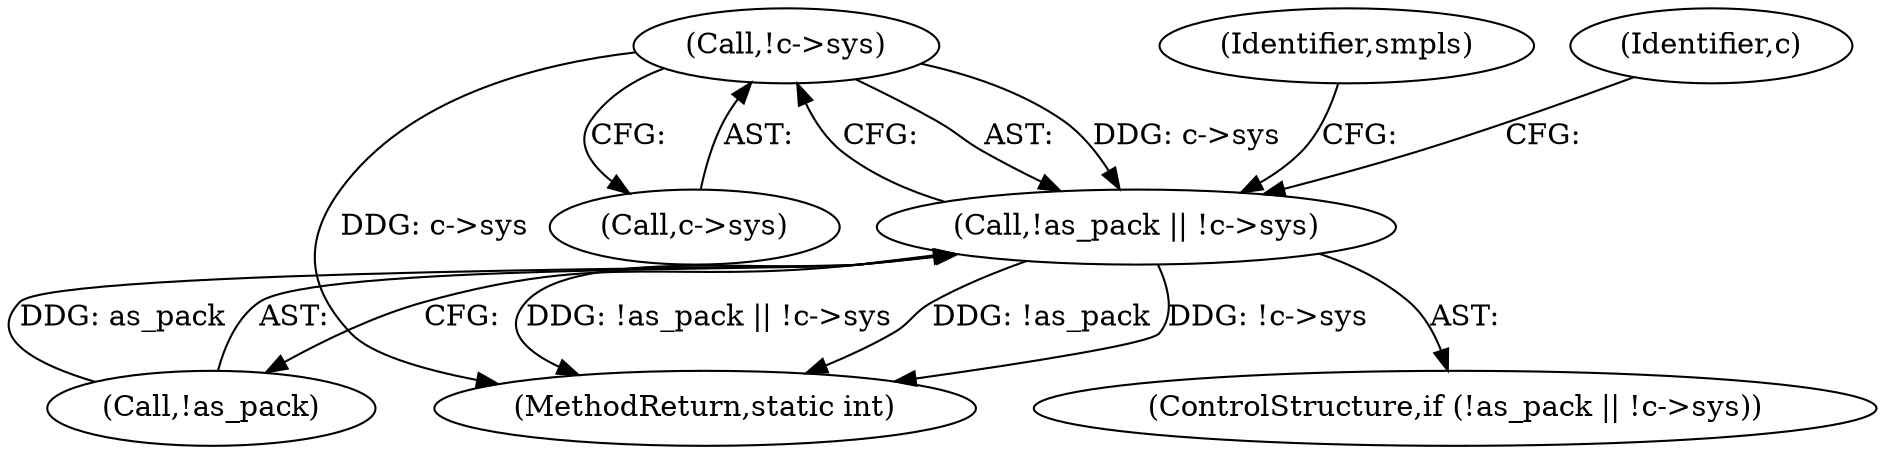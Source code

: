digraph "0_libav_635bcfccd439480003b74a665b5aa7c872c1ad6b@pointer" {
"1000126" [label="(Call,!c->sys)"];
"1000123" [label="(Call,!as_pack || !c->sys)"];
"1000122" [label="(ControlStructure,if (!as_pack || !c->sys))"];
"1000123" [label="(Call,!as_pack || !c->sys)"];
"1000127" [label="(Call,c->sys)"];
"1000126" [label="(Call,!c->sys)"];
"1000133" [label="(Identifier,c)"];
"1000124" [label="(Call,!as_pack)"];
"1000139" [label="(Identifier,smpls)"];
"1000290" [label="(MethodReturn,static int)"];
"1000126" -> "1000123"  [label="AST: "];
"1000126" -> "1000127"  [label="CFG: "];
"1000127" -> "1000126"  [label="AST: "];
"1000123" -> "1000126"  [label="CFG: "];
"1000126" -> "1000290"  [label="DDG: c->sys"];
"1000126" -> "1000123"  [label="DDG: c->sys"];
"1000123" -> "1000122"  [label="AST: "];
"1000123" -> "1000124"  [label="CFG: "];
"1000124" -> "1000123"  [label="AST: "];
"1000133" -> "1000123"  [label="CFG: "];
"1000139" -> "1000123"  [label="CFG: "];
"1000123" -> "1000290"  [label="DDG: !c->sys"];
"1000123" -> "1000290"  [label="DDG: !as_pack || !c->sys"];
"1000123" -> "1000290"  [label="DDG: !as_pack"];
"1000124" -> "1000123"  [label="DDG: as_pack"];
}
